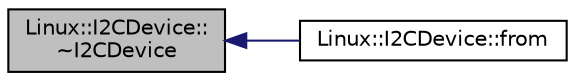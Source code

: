 digraph "Linux::I2CDevice::~I2CDevice"
{
 // INTERACTIVE_SVG=YES
  edge [fontname="Helvetica",fontsize="10",labelfontname="Helvetica",labelfontsize="10"];
  node [fontname="Helvetica",fontsize="10",shape=record];
  rankdir="LR";
  Node1 [label="Linux::I2CDevice::\l~I2CDevice",height=0.2,width=0.4,color="black", fillcolor="grey75", style="filled", fontcolor="black"];
  Node1 -> Node2 [dir="back",color="midnightblue",fontsize="10",style="solid",fontname="Helvetica"];
  Node2 [label="Linux::I2CDevice::from",height=0.2,width=0.4,color="black", fillcolor="white", style="filled",URL="$classLinux_1_1I2CDevice.html#a1bdf041100104521b9c03d2af7ed558e"];
}
